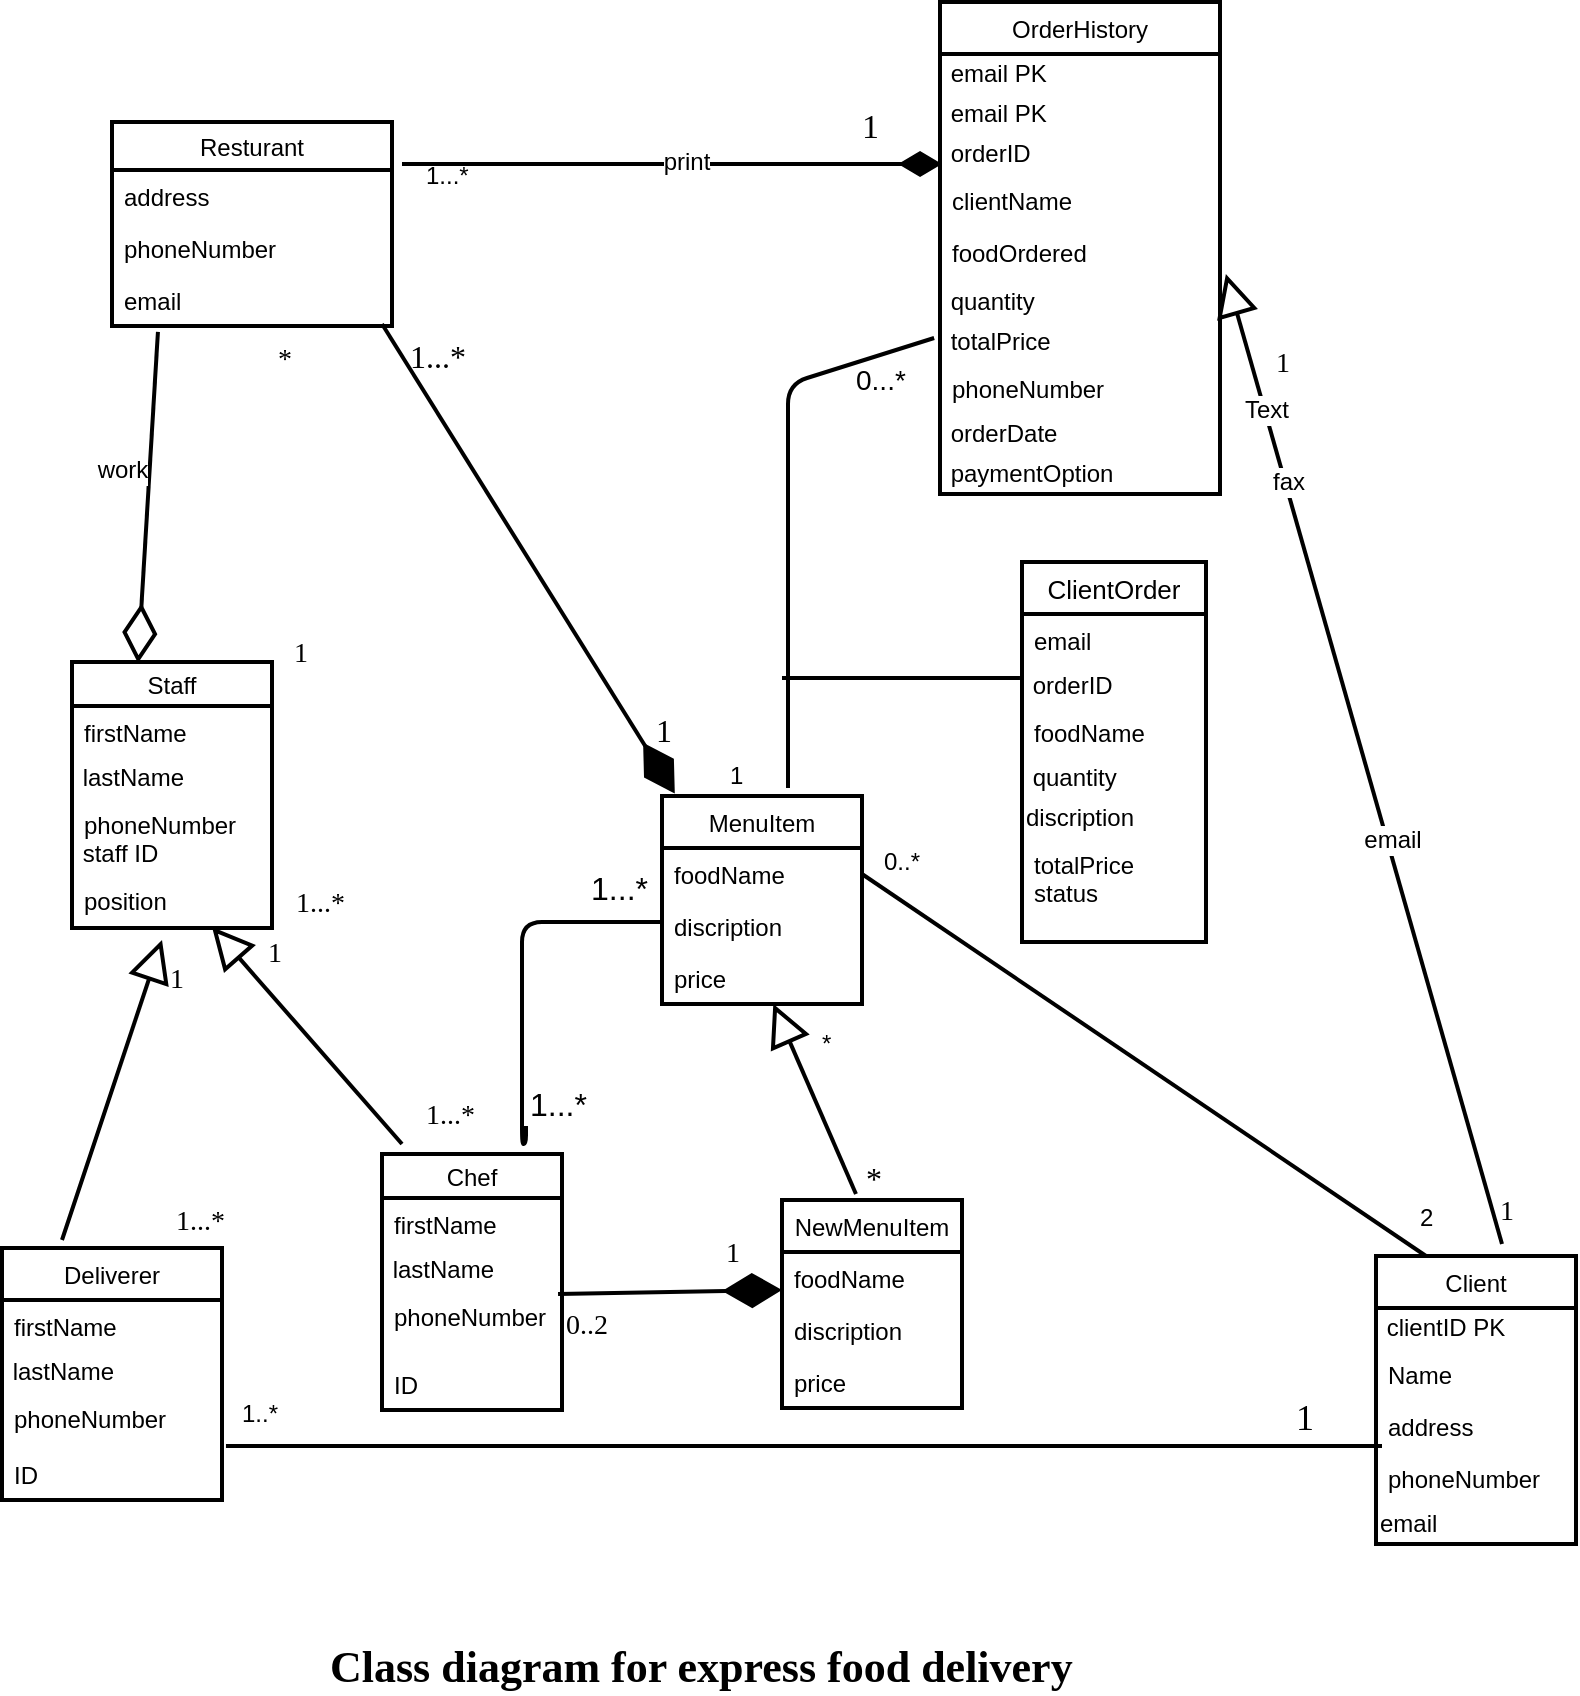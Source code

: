 <mxfile version="10.6.7" type="github"><diagram id="PMyvaHPzKjc7pbSjc2OF" name="Page-1"><mxGraphModel dx="840" dy="1584" grid="1" gridSize="10" guides="1" tooltips="1" connect="1" arrows="1" fold="1" page="1" pageScale="1" pageWidth="850" pageHeight="1100" math="0" shadow="0"><root><mxCell id="0"/><mxCell id="1" parent="0"/><mxCell id="FSvo1Zlq3_zy5thV-xdE-30" value="Resturant" style="swimlane;fontStyle=0;childLayout=stackLayout;horizontal=1;startSize=24;fillColor=none;horizontalStack=0;resizeParent=1;resizeParentMax=0;resizeLast=0;collapsible=1;marginBottom=0;strokeWidth=2;" parent="1" vertex="1"><mxGeometry x="75" y="59" width="140" height="102" as="geometry"/></mxCell><mxCell id="FSvo1Zlq3_zy5thV-xdE-31" value="address" style="text;strokeColor=none;fillColor=none;align=left;verticalAlign=top;spacingLeft=4;spacingRight=4;overflow=hidden;rotatable=0;points=[[0,0.5],[1,0.5]];portConstraint=eastwest;" parent="FSvo1Zlq3_zy5thV-xdE-30" vertex="1"><mxGeometry y="24" width="140" height="26" as="geometry"/></mxCell><mxCell id="FSvo1Zlq3_zy5thV-xdE-32" value="phoneNumber" style="text;strokeColor=none;fillColor=none;align=left;verticalAlign=top;spacingLeft=4;spacingRight=4;overflow=hidden;rotatable=0;points=[[0,0.5],[1,0.5]];portConstraint=eastwest;" parent="FSvo1Zlq3_zy5thV-xdE-30" vertex="1"><mxGeometry y="50" width="140" height="26" as="geometry"/></mxCell><mxCell id="FSvo1Zlq3_zy5thV-xdE-33" value="email" style="text;strokeColor=none;fillColor=none;align=left;verticalAlign=top;spacingLeft=4;spacingRight=4;overflow=hidden;rotatable=0;points=[[0,0.5],[1,0.5]];portConstraint=eastwest;" parent="FSvo1Zlq3_zy5thV-xdE-30" vertex="1"><mxGeometry y="76" width="140" height="26" as="geometry"/></mxCell><mxCell id="FSvo1Zlq3_zy5thV-xdE-34" value="Staff" style="swimlane;fontStyle=0;childLayout=stackLayout;horizontal=1;startSize=22;fillColor=none;horizontalStack=0;resizeParent=1;resizeParentMax=0;resizeLast=0;collapsible=1;marginBottom=0;strokeWidth=2;" parent="1" vertex="1"><mxGeometry x="55" y="329" width="100" height="133" as="geometry"/></mxCell><mxCell id="FSvo1Zlq3_zy5thV-xdE-35" value="firstName" style="text;strokeColor=none;fillColor=none;align=left;verticalAlign=top;spacingLeft=4;spacingRight=4;overflow=hidden;rotatable=0;points=[[0,0.5],[1,0.5]];portConstraint=eastwest;" parent="FSvo1Zlq3_zy5thV-xdE-34" vertex="1"><mxGeometry y="22" width="100" height="26" as="geometry"/></mxCell><mxCell id="oN-hASVHx3ZPVdohbFlS-25" value="&amp;nbsp;lastName" style="text;html=1;resizable=0;points=[];autosize=1;align=left;verticalAlign=top;spacingTop=-4;" parent="FSvo1Zlq3_zy5thV-xdE-34" vertex="1"><mxGeometry y="48" width="100" height="20" as="geometry"/></mxCell><mxCell id="FSvo1Zlq3_zy5thV-xdE-36" value="phoneNumber" style="text;strokeColor=none;fillColor=none;align=left;verticalAlign=top;spacingLeft=4;spacingRight=4;overflow=hidden;rotatable=0;points=[[0,0.5],[1,0.5]];portConstraint=eastwest;" parent="FSvo1Zlq3_zy5thV-xdE-34" vertex="1"><mxGeometry y="68" width="100" height="18" as="geometry"/></mxCell><mxCell id="FSvo1Zlq3_zy5thV-xdE-40" value="&amp;nbsp;staff ID" style="text;html=1;resizable=0;points=[];autosize=1;align=left;verticalAlign=top;spacingTop=-4;" parent="FSvo1Zlq3_zy5thV-xdE-34" vertex="1"><mxGeometry y="86" width="100" height="20" as="geometry"/></mxCell><mxCell id="FSvo1Zlq3_zy5thV-xdE-37" value="position" style="text;strokeColor=none;fillColor=none;align=left;verticalAlign=top;spacingLeft=4;spacingRight=4;overflow=hidden;rotatable=0;points=[[0,0.5],[1,0.5]];portConstraint=eastwest;" parent="FSvo1Zlq3_zy5thV-xdE-34" vertex="1"><mxGeometry y="106" width="100" height="27" as="geometry"/></mxCell><mxCell id="FSvo1Zlq3_zy5thV-xdE-41" value="Deliverer" style="swimlane;fontStyle=0;childLayout=stackLayout;horizontal=1;startSize=26;fillColor=none;horizontalStack=0;resizeParent=1;resizeParentMax=0;resizeLast=0;collapsible=1;marginBottom=0;strokeWidth=2;" parent="1" vertex="1"><mxGeometry x="20" y="622" width="110" height="126" as="geometry"/></mxCell><mxCell id="FSvo1Zlq3_zy5thV-xdE-42" value="firstName" style="text;strokeColor=none;fillColor=none;align=left;verticalAlign=top;spacingLeft=4;spacingRight=4;overflow=hidden;rotatable=0;points=[[0,0.5],[1,0.5]];portConstraint=eastwest;" parent="FSvo1Zlq3_zy5thV-xdE-41" vertex="1"><mxGeometry y="26" width="110" height="26" as="geometry"/></mxCell><mxCell id="oN-hASVHx3ZPVdohbFlS-24" value="&amp;nbsp;lastName" style="text;html=1;resizable=0;points=[];autosize=1;align=left;verticalAlign=top;spacingTop=-4;" parent="FSvo1Zlq3_zy5thV-xdE-41" vertex="1"><mxGeometry y="52" width="110" height="20" as="geometry"/></mxCell><mxCell id="FSvo1Zlq3_zy5thV-xdE-43" value="phoneNumber" style="text;strokeColor=none;fillColor=none;align=left;verticalAlign=top;spacingLeft=4;spacingRight=4;overflow=hidden;rotatable=0;points=[[0,0.5],[1,0.5]];portConstraint=eastwest;" parent="FSvo1Zlq3_zy5thV-xdE-41" vertex="1"><mxGeometry y="72" width="110" height="28" as="geometry"/></mxCell><mxCell id="FSvo1Zlq3_zy5thV-xdE-44" value="ID" style="text;strokeColor=none;fillColor=none;align=left;verticalAlign=top;spacingLeft=4;spacingRight=4;overflow=hidden;rotatable=0;points=[[0,0.5],[1,0.5]];portConstraint=eastwest;" parent="FSvo1Zlq3_zy5thV-xdE-41" vertex="1"><mxGeometry y="100" width="110" height="26" as="geometry"/></mxCell><mxCell id="FSvo1Zlq3_zy5thV-xdE-45" value="Chef" style="swimlane;fontStyle=0;childLayout=stackLayout;horizontal=1;startSize=22;fillColor=none;horizontalStack=0;resizeParent=1;resizeParentMax=0;resizeLast=0;collapsible=1;marginBottom=0;strokeWidth=2;" parent="1" vertex="1"><mxGeometry x="210" y="575" width="90" height="128" as="geometry"/></mxCell><mxCell id="FSvo1Zlq3_zy5thV-xdE-46" value="firstName" style="text;strokeColor=none;fillColor=none;align=left;verticalAlign=top;spacingLeft=4;spacingRight=4;overflow=hidden;rotatable=0;points=[[0,0.5],[1,0.5]];portConstraint=eastwest;" parent="FSvo1Zlq3_zy5thV-xdE-45" vertex="1"><mxGeometry y="22" width="90" height="26" as="geometry"/></mxCell><mxCell id="oN-hASVHx3ZPVdohbFlS-18" value="&amp;nbsp;lastName" style="text;html=1;resizable=0;points=[];autosize=1;align=left;verticalAlign=top;spacingTop=-4;" parent="FSvo1Zlq3_zy5thV-xdE-45" vertex="1"><mxGeometry y="48" width="90" height="20" as="geometry"/></mxCell><mxCell id="FSvo1Zlq3_zy5thV-xdE-47" value="phoneNumber" style="text;strokeColor=none;fillColor=none;align=left;verticalAlign=top;spacingLeft=4;spacingRight=4;overflow=hidden;rotatable=0;points=[[0,0.5],[1,0.5]];portConstraint=eastwest;" parent="FSvo1Zlq3_zy5thV-xdE-45" vertex="1"><mxGeometry y="68" width="90" height="34" as="geometry"/></mxCell><mxCell id="FSvo1Zlq3_zy5thV-xdE-48" value="ID" style="text;strokeColor=none;fillColor=none;align=left;verticalAlign=top;spacingLeft=4;spacingRight=4;overflow=hidden;rotatable=0;points=[[0,0.5],[1,0.5]];portConstraint=eastwest;" parent="FSvo1Zlq3_zy5thV-xdE-45" vertex="1"><mxGeometry y="102" width="90" height="26" as="geometry"/></mxCell><mxCell id="FSvo1Zlq3_zy5thV-xdE-50" value="NewMenuItem" style="swimlane;fontStyle=0;childLayout=stackLayout;horizontal=1;startSize=26;fillColor=none;horizontalStack=0;resizeParent=1;resizeParentMax=0;resizeLast=0;collapsible=1;marginBottom=0;strokeWidth=2;" parent="1" vertex="1"><mxGeometry x="410" y="598" width="90" height="104" as="geometry"/></mxCell><mxCell id="UmTWgHU85mDlZWaIVKo3-22" value="foodName" style="text;strokeColor=none;fillColor=none;align=left;verticalAlign=top;spacingLeft=4;spacingRight=4;overflow=hidden;rotatable=0;points=[[0,0.5],[1,0.5]];portConstraint=eastwest;" parent="FSvo1Zlq3_zy5thV-xdE-50" vertex="1"><mxGeometry y="26" width="90" height="26" as="geometry"/></mxCell><mxCell id="FSvo1Zlq3_zy5thV-xdE-52" value="discription" style="text;strokeColor=none;fillColor=none;align=left;verticalAlign=top;spacingLeft=4;spacingRight=4;overflow=hidden;rotatable=0;points=[[0,0.5],[1,0.5]];portConstraint=eastwest;" parent="FSvo1Zlq3_zy5thV-xdE-50" vertex="1"><mxGeometry y="52" width="90" height="26" as="geometry"/></mxCell><mxCell id="FSvo1Zlq3_zy5thV-xdE-53" value="price" style="text;strokeColor=none;fillColor=none;align=left;verticalAlign=top;spacingLeft=4;spacingRight=4;overflow=hidden;rotatable=0;points=[[0,0.5],[1,0.5]];portConstraint=eastwest;" parent="FSvo1Zlq3_zy5thV-xdE-50" vertex="1"><mxGeometry y="78" width="90" height="26" as="geometry"/></mxCell><mxCell id="FSvo1Zlq3_zy5thV-xdE-54" value="Client" style="swimlane;fontStyle=0;childLayout=stackLayout;horizontal=1;startSize=26;fillColor=none;horizontalStack=0;resizeParent=1;resizeParentMax=0;resizeLast=0;collapsible=1;marginBottom=0;strokeWidth=2;" parent="1" vertex="1"><mxGeometry x="707" y="626" width="100" height="144" as="geometry"/></mxCell><mxCell id="c8X7KiR34gB_Cx5gtq29-8" value="&amp;nbsp;clientID PK" style="text;html=1;resizable=0;points=[];autosize=1;align=left;verticalAlign=top;spacingTop=-4;" parent="FSvo1Zlq3_zy5thV-xdE-54" vertex="1"><mxGeometry y="26" width="100" height="20" as="geometry"/></mxCell><mxCell id="FSvo1Zlq3_zy5thV-xdE-55" value="Name" style="text;strokeColor=none;fillColor=none;align=left;verticalAlign=top;spacingLeft=4;spacingRight=4;overflow=hidden;rotatable=0;points=[[0,0.5],[1,0.5]];portConstraint=eastwest;" parent="FSvo1Zlq3_zy5thV-xdE-54" vertex="1"><mxGeometry y="46" width="100" height="26" as="geometry"/></mxCell><mxCell id="FSvo1Zlq3_zy5thV-xdE-56" value="address" style="text;strokeColor=none;fillColor=none;align=left;verticalAlign=top;spacingLeft=4;spacingRight=4;overflow=hidden;rotatable=0;points=[[0,0.5],[1,0.5]];portConstraint=eastwest;" parent="FSvo1Zlq3_zy5thV-xdE-54" vertex="1"><mxGeometry y="72" width="100" height="26" as="geometry"/></mxCell><mxCell id="FSvo1Zlq3_zy5thV-xdE-57" value="phoneNumber" style="text;strokeColor=none;fillColor=none;align=left;verticalAlign=top;spacingLeft=4;spacingRight=4;overflow=hidden;rotatable=0;points=[[0,0.5],[1,0.5]];portConstraint=eastwest;" parent="FSvo1Zlq3_zy5thV-xdE-54" vertex="1"><mxGeometry y="98" width="100" height="26" as="geometry"/></mxCell><mxCell id="FSvo1Zlq3_zy5thV-xdE-66" value="email" style="text;html=1;resizable=0;points=[];autosize=1;align=left;verticalAlign=top;spacingTop=-4;" parent="FSvo1Zlq3_zy5thV-xdE-54" vertex="1"><mxGeometry y="124" width="100" height="20" as="geometry"/></mxCell><mxCell id="FSvo1Zlq3_zy5thV-xdE-62" value="MenuItem" style="swimlane;fontStyle=0;childLayout=stackLayout;horizontal=1;startSize=26;fillColor=none;horizontalStack=0;resizeParent=1;resizeParentMax=0;resizeLast=0;collapsible=1;marginBottom=0;strokeWidth=2;" parent="1" vertex="1"><mxGeometry x="350" y="396" width="100" height="104" as="geometry"/></mxCell><mxCell id="FSvo1Zlq3_zy5thV-xdE-63" value="foodName" style="text;strokeColor=none;fillColor=none;align=left;verticalAlign=top;spacingLeft=4;spacingRight=4;overflow=hidden;rotatable=0;points=[[0,0.5],[1,0.5]];portConstraint=eastwest;" parent="FSvo1Zlq3_zy5thV-xdE-62" vertex="1"><mxGeometry y="26" width="100" height="26" as="geometry"/></mxCell><mxCell id="FSvo1Zlq3_zy5thV-xdE-64" value="discription" style="text;strokeColor=none;fillColor=none;align=left;verticalAlign=top;spacingLeft=4;spacingRight=4;overflow=hidden;rotatable=0;points=[[0,0.5],[1,0.5]];portConstraint=eastwest;" parent="FSvo1Zlq3_zy5thV-xdE-62" vertex="1"><mxGeometry y="52" width="100" height="26" as="geometry"/></mxCell><mxCell id="FSvo1Zlq3_zy5thV-xdE-65" value="price" style="text;strokeColor=none;fillColor=none;align=left;verticalAlign=top;spacingLeft=4;spacingRight=4;overflow=hidden;rotatable=0;points=[[0,0.5],[1,0.5]];portConstraint=eastwest;" parent="FSvo1Zlq3_zy5thV-xdE-62" vertex="1"><mxGeometry y="78" width="100" height="26" as="geometry"/></mxCell><mxCell id="FSvo1Zlq3_zy5thV-xdE-71" value="OrderHistory" style="swimlane;fontStyle=0;childLayout=stackLayout;horizontal=1;startSize=26;fillColor=none;horizontalStack=0;resizeParent=1;resizeParentMax=0;resizeLast=0;collapsible=1;marginBottom=0;strokeWidth=2;" parent="1" vertex="1"><mxGeometry x="489" y="-1" width="140" height="246" as="geometry"/></mxCell><mxCell id="EBVJNIf6zl4_M-3noOY4-23" value="&amp;nbsp;email PK" style="text;html=1;resizable=0;points=[];autosize=1;align=left;verticalAlign=top;spacingTop=-4;" vertex="1" parent="FSvo1Zlq3_zy5thV-xdE-71"><mxGeometry y="26" width="140" height="20" as="geometry"/></mxCell><mxCell id="c8X7KiR34gB_Cx5gtq29-9" value="&amp;nbsp;email PK" style="text;html=1;resizable=0;points=[];autosize=1;align=left;verticalAlign=top;spacingTop=-4;" parent="FSvo1Zlq3_zy5thV-xdE-71" vertex="1"><mxGeometry y="46" width="140" height="20" as="geometry"/></mxCell><mxCell id="FSvo1Zlq3_zy5thV-xdE-78" value="&amp;nbsp;orderID" style="text;html=1;resizable=0;points=[];autosize=1;align=left;verticalAlign=top;spacingTop=-4;" parent="FSvo1Zlq3_zy5thV-xdE-71" vertex="1"><mxGeometry y="66" width="140" height="20" as="geometry"/></mxCell><mxCell id="FSvo1Zlq3_zy5thV-xdE-72" value="clientName" style="text;strokeColor=none;fillColor=none;align=left;verticalAlign=top;spacingLeft=4;spacingRight=4;overflow=hidden;rotatable=0;points=[[0,0.5],[1,0.5]];portConstraint=eastwest;" parent="FSvo1Zlq3_zy5thV-xdE-71" vertex="1"><mxGeometry y="86" width="140" height="26" as="geometry"/></mxCell><mxCell id="FSvo1Zlq3_zy5thV-xdE-73" value="foodOrdered" style="text;strokeColor=none;fillColor=none;align=left;verticalAlign=top;spacingLeft=4;spacingRight=4;overflow=hidden;rotatable=0;points=[[0,0.5],[1,0.5]];portConstraint=eastwest;" parent="FSvo1Zlq3_zy5thV-xdE-71" vertex="1"><mxGeometry y="112" width="140" height="28" as="geometry"/></mxCell><mxCell id="EBVJNIf6zl4_M-3noOY4-18" value="&amp;nbsp;quantity" style="text;html=1;resizable=0;points=[];autosize=1;align=left;verticalAlign=top;spacingTop=-4;" vertex="1" parent="FSvo1Zlq3_zy5thV-xdE-71"><mxGeometry y="140" width="140" height="20" as="geometry"/></mxCell><mxCell id="EBVJNIf6zl4_M-3noOY4-19" value="&amp;nbsp;totalPrice" style="text;html=1;resizable=0;points=[];autosize=1;align=left;verticalAlign=top;spacingTop=-4;" vertex="1" parent="FSvo1Zlq3_zy5thV-xdE-71"><mxGeometry y="160" width="140" height="20" as="geometry"/></mxCell><mxCell id="FSvo1Zlq3_zy5thV-xdE-74" value="phoneNumber" style="text;strokeColor=none;fillColor=none;align=left;verticalAlign=top;spacingLeft=4;spacingRight=4;overflow=hidden;rotatable=0;points=[[0,0.5],[1,0.5]];portConstraint=eastwest;" parent="FSvo1Zlq3_zy5thV-xdE-71" vertex="1"><mxGeometry y="180" width="140" height="26" as="geometry"/></mxCell><mxCell id="WOUE0Jak8V4BQsyUj6WV-1" value="&amp;nbsp;orderDate" style="text;html=1;resizable=0;points=[];autosize=1;align=left;verticalAlign=top;spacingTop=-4;" parent="FSvo1Zlq3_zy5thV-xdE-71" vertex="1"><mxGeometry y="206" width="140" height="20" as="geometry"/></mxCell><mxCell id="FSvo1Zlq3_zy5thV-xdE-83" value="&amp;nbsp;paymentOption" style="text;html=1;resizable=0;points=[];autosize=1;align=left;verticalAlign=top;spacingTop=-4;" parent="FSvo1Zlq3_zy5thV-xdE-71" vertex="1"><mxGeometry y="226" width="140" height="20" as="geometry"/></mxCell><mxCell id="FSvo1Zlq3_zy5thV-xdE-87" value="" style="endArrow=diamondThin;endFill=1;endSize=16;html=1;strokeWidth=2;" parent="1" edge="1"><mxGeometry width="160" relative="1" as="geometry"><mxPoint x="220" y="80" as="sourcePoint"/><mxPoint x="490" y="80" as="targetPoint"/><Array as="points"/></mxGeometry></mxCell><mxCell id="oN-hASVHx3ZPVdohbFlS-17" value="print" style="text;html=1;resizable=0;points=[];align=center;verticalAlign=middle;labelBackgroundColor=#ffffff;" parent="FSvo1Zlq3_zy5thV-xdE-87" vertex="1" connectable="0"><mxGeometry x="0.052" y="1" relative="1" as="geometry"><mxPoint as="offset"/></mxGeometry></mxCell><mxCell id="FSvo1Zlq3_zy5thV-xdE-94" value="" style="endArrow=diamondThin;endFill=1;endSize=24;html=1;strokeWidth=2;entryX=0.064;entryY=-0.012;entryDx=0;entryDy=0;entryPerimeter=0;" parent="1" target="FSvo1Zlq3_zy5thV-xdE-62" edge="1"><mxGeometry width="160" relative="1" as="geometry"><mxPoint x="210" y="160" as="sourcePoint"/><mxPoint x="360" y="370" as="targetPoint"/><Array as="points"><mxPoint x="210" y="160"/></Array></mxGeometry></mxCell><mxCell id="FSvo1Zlq3_zy5thV-xdE-101" value="" style="endArrow=block;endSize=16;endFill=0;html=1;strokeWidth=2;exitX=0.411;exitY=-0.029;exitDx=0;exitDy=0;exitPerimeter=0;" parent="1" target="FSvo1Zlq3_zy5thV-xdE-65" edge="1" source="FSvo1Zlq3_zy5thV-xdE-50"><mxGeometry x="0.2" width="160" relative="1" as="geometry"><mxPoint x="470" y="590" as="sourcePoint"/><mxPoint x="470" y="514" as="targetPoint"/><mxPoint as="offset"/></mxGeometry></mxCell><mxCell id="FSvo1Zlq3_zy5thV-xdE-106" value="" style="endArrow=diamondThin;endFill=0;endSize=24;html=1;strokeWidth=2;entryX=0.33;entryY=0.004;entryDx=0;entryDy=0;entryPerimeter=0;exitX=0.164;exitY=1.115;exitDx=0;exitDy=0;exitPerimeter=0;" parent="1" source="FSvo1Zlq3_zy5thV-xdE-33" target="FSvo1Zlq3_zy5thV-xdE-34" edge="1"><mxGeometry width="160" relative="1" as="geometry"><mxPoint x="150" y="161.5" as="sourcePoint"/><mxPoint x="150" y="311.5" as="targetPoint"/><Array as="points"/></mxGeometry></mxCell><mxCell id="oN-hASVHx3ZPVdohbFlS-16" value="work" style="text;html=1;resizable=0;points=[];align=center;verticalAlign=middle;labelBackgroundColor=#ffffff;" parent="FSvo1Zlq3_zy5thV-xdE-106" vertex="1" connectable="0"><mxGeometry x="0.019" y="19" relative="1" as="geometry"><mxPoint x="-32" y="-17" as="offset"/></mxGeometry></mxCell><mxCell id="FSvo1Zlq3_zy5thV-xdE-107" value="" style="endArrow=block;endSize=16;endFill=0;html=1;strokeWidth=2;" parent="1" edge="1"><mxGeometry x="-0.013" y="-11" width="160" relative="1" as="geometry"><mxPoint x="50" y="618" as="sourcePoint"/><mxPoint x="100" y="468" as="targetPoint"/><mxPoint as="offset"/></mxGeometry></mxCell><mxCell id="UmTWgHU85mDlZWaIVKo3-9" value="1" style="text;html=1;resizable=0;points=[];align=center;verticalAlign=middle;labelBackgroundColor=#ffffff;fontSize=14;fontFamily=Verdana;" parent="FSvo1Zlq3_zy5thV-xdE-107" vertex="1" connectable="0"><mxGeometry x="0.846" y="-10" relative="1" as="geometry"><mxPoint x="1" y="5" as="offset"/></mxGeometry></mxCell><mxCell id="FSvo1Zlq3_zy5thV-xdE-108" value="" style="endArrow=diamondThin;endFill=1;endSize=24;html=1;strokeWidth=2;exitX=0.978;exitY=0.059;exitDx=0;exitDy=0;exitPerimeter=0;" parent="1" edge="1" source="FSvo1Zlq3_zy5thV-xdE-47"><mxGeometry width="160" relative="1" as="geometry"><mxPoint x="320" y="643.5" as="sourcePoint"/><mxPoint x="410" y="643" as="targetPoint"/></mxGeometry></mxCell><mxCell id="FSvo1Zlq3_zy5thV-xdE-109" value="" style="endArrow=block;endSize=16;endFill=0;html=1;strokeWidth=2;entryX=0.7;entryY=0.981;entryDx=0;entryDy=0;entryPerimeter=0;" parent="1" target="FSvo1Zlq3_zy5thV-xdE-37" edge="1"><mxGeometry width="160" relative="1" as="geometry"><mxPoint x="220" y="570" as="sourcePoint"/><mxPoint x="190" y="459" as="targetPoint"/><Array as="points"><mxPoint x="220" y="570"/></Array></mxGeometry></mxCell><mxCell id="UmTWgHU85mDlZWaIVKo3-12" value="1" style="text;html=1;resizable=0;points=[];align=center;verticalAlign=middle;labelBackgroundColor=#ffffff;fontSize=14;fontFamily=Verdana;" parent="FSvo1Zlq3_zy5thV-xdE-109" vertex="1" connectable="0"><mxGeometry x="0.796" y="-14" relative="1" as="geometry"><mxPoint x="11" y="11" as="offset"/></mxGeometry></mxCell><mxCell id="FSvo1Zlq3_zy5thV-xdE-111" value="" style="endArrow=none;html=1;edgeStyle=orthogonalEdgeStyle;strokeWidth=2;exitX=1.04;exitY=0.8;exitDx=0;exitDy=0;exitPerimeter=0;" parent="1" source="UmTWgHU85mDlZWaIVKo3-13" edge="1"><mxGeometry relative="1" as="geometry"><mxPoint x="300" y="560" as="sourcePoint"/><mxPoint x="350" y="459" as="targetPoint"/><Array as="points"><mxPoint x="282" y="570"/><mxPoint x="280" y="570"/><mxPoint x="280" y="459"/></Array></mxGeometry></mxCell><mxCell id="FSvo1Zlq3_zy5thV-xdE-112" value="&lt;font style=&quot;font-size: 16px&quot;&gt;1...*&lt;/font&gt;" style="resizable=0;html=1;align=left;verticalAlign=bottom;labelBackgroundColor=#ffffff;fontSize=10;" parent="FSvo1Zlq3_zy5thV-xdE-111" connectable="0" vertex="1"><mxGeometry x="-1" relative="1" as="geometry"><mxPoint as="offset"/></mxGeometry></mxCell><mxCell id="FSvo1Zlq3_zy5thV-xdE-113" value="1...*" style="resizable=0;html=1;align=right;verticalAlign=bottom;labelBackgroundColor=#ffffff;fontSize=16;" parent="FSvo1Zlq3_zy5thV-xdE-111" connectable="0" vertex="1"><mxGeometry x="1" relative="1" as="geometry"><mxPoint x="-7" y="-6" as="offset"/></mxGeometry></mxCell><mxCell id="FSvo1Zlq3_zy5thV-xdE-117" value="" style="endArrow=block;endSize=16;endFill=0;html=1;strokeWidth=2;entryX=1.021;entryY=-0.2;entryDx=0;entryDy=0;entryPerimeter=0;" parent="1" target="EBVJNIf6zl4_M-3noOY4-18" edge="1"><mxGeometry x="-0.023" y="-21" width="160" relative="1" as="geometry"><mxPoint x="770" y="620" as="sourcePoint"/><mxPoint x="780" y="122" as="targetPoint"/><Array as="points"/><mxPoint as="offset"/></mxGeometry></mxCell><mxCell id="oN-hASVHx3ZPVdohbFlS-14" value="email" style="text;html=1;resizable=0;points=[];align=center;verticalAlign=middle;labelBackgroundColor=#ffffff;" parent="FSvo1Zlq3_zy5thV-xdE-117" vertex="1" connectable="0"><mxGeometry x="-0.168" y="-2" relative="1" as="geometry"><mxPoint as="offset"/></mxGeometry></mxCell><mxCell id="oN-hASVHx3ZPVdohbFlS-15" value="fax" style="text;html=1;resizable=0;points=[];align=center;verticalAlign=middle;labelBackgroundColor=#ffffff;" parent="FSvo1Zlq3_zy5thV-xdE-117" vertex="1" connectable="0"><mxGeometry x="0.573" y="-1" relative="1" as="geometry"><mxPoint as="offset"/></mxGeometry></mxCell><mxCell id="EBVJNIf6zl4_M-3noOY4-24" value="Text" style="text;html=1;resizable=0;points=[];align=center;verticalAlign=middle;labelBackgroundColor=#ffffff;" vertex="1" connectable="0" parent="FSvo1Zlq3_zy5thV-xdE-117"><mxGeometry x="0.72" relative="1" as="geometry"><mxPoint as="offset"/></mxGeometry></mxCell><mxCell id="FSvo1Zlq3_zy5thV-xdE-118" value="Class diagram for express food delivery" style="text;html=1;resizable=0;points=[];autosize=1;align=left;verticalAlign=top;spacingTop=-4;strokeWidth=11;perimeterSpacing=5;spacing=6;spacingRight=4;fontFamily=Verdana;fontSize=22;fontStyle=1" parent="1" vertex="1"><mxGeometry x="178" y="812" width="230" height="20" as="geometry"/></mxCell><mxCell id="UmTWgHU85mDlZWaIVKo3-2" value="&lt;font style=&quot;font-size: 12px&quot; face=&quot;Helvetica&quot;&gt;1...*&lt;/font&gt;" style="text;html=1;resizable=0;points=[];autosize=1;align=left;verticalAlign=top;spacingTop=-4;fontSize=22;fontFamily=Verdana;" parent="1" vertex="1"><mxGeometry x="230" y="67" width="40" height="30" as="geometry"/></mxCell><mxCell id="UmTWgHU85mDlZWaIVKo3-3" value="&lt;font style=&quot;font-size: 17px&quot;&gt;1&lt;/font&gt;" style="text;html=1;resizable=0;points=[];autosize=1;align=left;verticalAlign=top;spacingTop=-4;fontSize=22;fontFamily=Verdana;" parent="1" vertex="1"><mxGeometry x="448" y="44" width="30" height="30" as="geometry"/></mxCell><mxCell id="UmTWgHU85mDlZWaIVKo3-7" value="*" style="text;html=1;resizable=0;points=[];autosize=1;align=left;verticalAlign=top;spacingTop=-4;fontSize=14;fontFamily=Verdana;" parent="1" vertex="1"><mxGeometry x="156" y="167" width="20" height="20" as="geometry"/></mxCell><mxCell id="UmTWgHU85mDlZWaIVKo3-8" value="1" style="text;html=1;resizable=0;points=[];autosize=1;align=left;verticalAlign=top;spacingTop=-4;fontSize=14;fontFamily=Verdana;" parent="1" vertex="1"><mxGeometry x="164" y="314" width="20" height="20" as="geometry"/></mxCell><mxCell id="UmTWgHU85mDlZWaIVKo3-10" value="1...*" style="text;html=1;resizable=0;points=[];autosize=1;align=left;verticalAlign=top;spacingTop=-4;fontSize=14;fontFamily=Verdana;" parent="1" vertex="1"><mxGeometry x="105" y="598" width="50" height="20" as="geometry"/></mxCell><mxCell id="UmTWgHU85mDlZWaIVKo3-11" value="&lt;font style=&quot;font-size: 18px&quot;&gt;1&lt;/font&gt;" style="text;html=1;resizable=0;points=[];autosize=1;align=left;verticalAlign=top;spacingTop=-4;fontSize=14;fontFamily=Verdana;" parent="1" vertex="1"><mxGeometry x="665" y="694" width="30" height="20" as="geometry"/></mxCell><mxCell id="UmTWgHU85mDlZWaIVKo3-13" value="1...*" style="text;html=1;resizable=0;points=[];autosize=1;align=left;verticalAlign=top;spacingTop=-4;fontSize=14;fontFamily=Verdana;" parent="1" vertex="1"><mxGeometry x="230" y="545" width="50" height="20" as="geometry"/></mxCell><mxCell id="oN-hASVHx3ZPVdohbFlS-21" value="1...*" style="text;html=1;resizable=0;points=[];autosize=1;align=left;verticalAlign=top;spacingTop=-4;fontSize=14;fontFamily=Verdana;" parent="1" vertex="1"><mxGeometry x="165" y="439" width="50" height="20" as="geometry"/></mxCell><mxCell id="UmTWgHU85mDlZWaIVKo3-15" value="1" style="text;html=1;resizable=0;points=[];autosize=1;align=left;verticalAlign=top;spacingTop=-4;fontSize=16;fontFamily=Verdana;" parent="1" vertex="1"><mxGeometry x="345" y="351" width="30" height="20" as="geometry"/></mxCell><mxCell id="UmTWgHU85mDlZWaIVKo3-16" value="1...*" style="text;html=1;resizable=0;points=[];autosize=1;align=left;verticalAlign=top;spacingTop=-4;fontSize=16;fontFamily=Verdana;" parent="1" vertex="1"><mxGeometry x="222" y="164" width="50" height="20" as="geometry"/></mxCell><mxCell id="UmTWgHU85mDlZWaIVKo3-18" value="*" style="text;html=1;resizable=0;points=[];autosize=1;align=left;verticalAlign=top;spacingTop=-4;fontSize=16;fontFamily=Verdana;" parent="1" vertex="1"><mxGeometry x="450" y="575" width="30" height="20" as="geometry"/></mxCell><mxCell id="UmTWgHU85mDlZWaIVKo3-21" value="0..2" style="text;html=1;resizable=0;points=[];autosize=1;align=left;verticalAlign=top;spacingTop=-4;fontSize=14;fontFamily=Verdana;" parent="1" vertex="1"><mxGeometry x="300" y="650" width="50" height="20" as="geometry"/></mxCell><mxCell id="UmTWgHU85mDlZWaIVKo3-23" value="1" style="text;html=1;resizable=0;points=[];autosize=1;align=left;verticalAlign=top;spacingTop=-4;fontSize=14;fontFamily=Verdana;" parent="1" vertex="1"><mxGeometry x="380" y="614" width="20" height="20" as="geometry"/></mxCell><mxCell id="UmTWgHU85mDlZWaIVKo3-27" value="1" style="text;html=1;resizable=0;points=[];autosize=1;align=left;verticalAlign=top;spacingTop=-4;fontSize=14;fontFamily=Verdana;" parent="1" vertex="1"><mxGeometry x="767" y="593" width="20" height="20" as="geometry"/></mxCell><mxCell id="UmTWgHU85mDlZWaIVKo3-30" value="1" style="text;html=1;resizable=0;points=[];autosize=1;align=left;verticalAlign=top;spacingTop=-4;fontSize=14;fontFamily=Verdana;" parent="1" vertex="1"><mxGeometry x="655" y="169" width="20" height="20" as="geometry"/></mxCell><mxCell id="oN-hASVHx3ZPVdohbFlS-2" value="&lt;font style=&quot;font-size: 14px&quot;&gt;0...*&lt;/font&gt;" style="text;html=1;resizable=0;points=[];autosize=1;align=left;verticalAlign=top;spacingTop=-4;" parent="1" vertex="1"><mxGeometry x="445" y="177" width="40" height="20" as="geometry"/></mxCell><mxCell id="RG7TzE9p2jxdOOslJ8Bv-8" value="ClientOrder" style="swimlane;fontStyle=0;childLayout=stackLayout;horizontal=1;startSize=26;fillColor=none;horizontalStack=0;resizeParent=1;resizeParentMax=0;resizeLast=0;collapsible=1;marginBottom=0;fontSize=13;strokeWidth=2;" parent="1" vertex="1"><mxGeometry x="530" y="279" width="92" height="190" as="geometry"/></mxCell><mxCell id="RG7TzE9p2jxdOOslJ8Bv-9" value="email" style="text;strokeColor=none;fillColor=none;align=left;verticalAlign=top;spacingLeft=4;spacingRight=4;overflow=hidden;rotatable=0;points=[[0,0.5],[1,0.5]];portConstraint=eastwest;" parent="RG7TzE9p2jxdOOslJ8Bv-8" vertex="1"><mxGeometry y="26" width="92" height="26" as="geometry"/></mxCell><mxCell id="EBVJNIf6zl4_M-3noOY4-4" value="&amp;nbsp;orderID" style="text;html=1;resizable=0;points=[];autosize=1;align=left;verticalAlign=top;spacingTop=-4;" vertex="1" parent="RG7TzE9p2jxdOOslJ8Bv-8"><mxGeometry y="52" width="92" height="20" as="geometry"/></mxCell><mxCell id="RG7TzE9p2jxdOOslJ8Bv-10" value="foodName" style="text;strokeColor=none;fillColor=none;align=left;verticalAlign=top;spacingLeft=4;spacingRight=4;overflow=hidden;rotatable=0;points=[[0,0.5],[1,0.5]];portConstraint=eastwest;" parent="RG7TzE9p2jxdOOslJ8Bv-8" vertex="1"><mxGeometry y="72" width="92" height="26" as="geometry"/></mxCell><mxCell id="EBVJNIf6zl4_M-3noOY4-15" value="&amp;nbsp;quantity" style="text;html=1;resizable=0;points=[];autosize=1;align=left;verticalAlign=top;spacingTop=-4;" vertex="1" parent="RG7TzE9p2jxdOOslJ8Bv-8"><mxGeometry y="98" width="92" height="20" as="geometry"/></mxCell><mxCell id="EBVJNIf6zl4_M-3noOY4-21" value="discription" style="text;html=1;resizable=0;points=[];autosize=1;align=left;verticalAlign=top;spacingTop=-4;" vertex="1" parent="RG7TzE9p2jxdOOslJ8Bv-8"><mxGeometry y="118" width="92" height="20" as="geometry"/></mxCell><mxCell id="RG7TzE9p2jxdOOslJ8Bv-11" value="totalPrice&#10;status&#10;" style="text;strokeColor=none;fillColor=none;align=left;verticalAlign=top;spacingLeft=4;spacingRight=4;overflow=hidden;rotatable=0;points=[[0,0.5],[1,0.5]];portConstraint=eastwest;" parent="RG7TzE9p2jxdOOslJ8Bv-8" vertex="1"><mxGeometry y="138" width="92" height="52" as="geometry"/></mxCell><mxCell id="EBVJNIf6zl4_M-3noOY4-1" value="" style="endArrow=none;html=1;strokeWidth=2;exitX=0.63;exitY=-0.038;exitDx=0;exitDy=0;exitPerimeter=0;entryX=-0.021;entryY=0.4;entryDx=0;entryDy=0;entryPerimeter=0;" edge="1" parent="1" source="FSvo1Zlq3_zy5thV-xdE-62" target="EBVJNIf6zl4_M-3noOY4-19"><mxGeometry width="50" height="50" relative="1" as="geometry"><mxPoint x="413" y="391" as="sourcePoint"/><mxPoint x="411" y="150" as="targetPoint"/><Array as="points"><mxPoint x="413" y="190"/></Array></mxGeometry></mxCell><mxCell id="EBVJNIf6zl4_M-3noOY4-5" value="" style="endArrow=none;html=1;entryX=-0.011;entryY=0.3;entryDx=0;entryDy=0;entryPerimeter=0;strokeWidth=2;" edge="1" parent="1" target="EBVJNIf6zl4_M-3noOY4-4"><mxGeometry width="50" height="50" relative="1" as="geometry"><mxPoint x="410" y="337" as="sourcePoint"/><mxPoint x="480" y="290" as="targetPoint"/></mxGeometry></mxCell><mxCell id="EBVJNIf6zl4_M-3noOY4-6" value="" style="endArrow=none;html=1;strokeWidth=2;exitX=1;exitY=0.5;exitDx=0;exitDy=0;entryX=0.25;entryY=0;entryDx=0;entryDy=0;" edge="1" parent="1" source="FSvo1Zlq3_zy5thV-xdE-63" target="FSvo1Zlq3_zy5thV-xdE-54"><mxGeometry width="50" height="50" relative="1" as="geometry"><mxPoint x="570" y="570" as="sourcePoint"/><mxPoint x="720" y="620" as="targetPoint"/></mxGeometry></mxCell><mxCell id="EBVJNIf6zl4_M-3noOY4-10" value="" style="endArrow=none;html=1;strokeWidth=2;exitX=1.018;exitY=-0.038;exitDx=0;exitDy=0;exitPerimeter=0;entryX=0.03;entryY=-0.115;entryDx=0;entryDy=0;entryPerimeter=0;" edge="1" parent="1" source="FSvo1Zlq3_zy5thV-xdE-44" target="FSvo1Zlq3_zy5thV-xdE-57"><mxGeometry width="50" height="50" relative="1" as="geometry"><mxPoint x="300" y="760" as="sourcePoint"/><mxPoint x="700" y="730" as="targetPoint"/></mxGeometry></mxCell><mxCell id="EBVJNIf6zl4_M-3noOY4-11" value="1..*" style="text;html=1;resizable=0;points=[];autosize=1;align=left;verticalAlign=top;spacingTop=-4;" vertex="1" parent="1"><mxGeometry x="138" y="695" width="30" height="20" as="geometry"/></mxCell><mxCell id="EBVJNIf6zl4_M-3noOY4-13" value="0..*" style="text;html=1;resizable=0;points=[];autosize=1;align=left;verticalAlign=top;spacingTop=-4;" vertex="1" parent="1"><mxGeometry x="459" y="419" width="30" height="20" as="geometry"/></mxCell><mxCell id="EBVJNIf6zl4_M-3noOY4-14" value="2" style="text;html=1;resizable=0;points=[];autosize=1;align=left;verticalAlign=top;spacingTop=-4;" vertex="1" parent="1"><mxGeometry x="727" y="597" width="20" height="20" as="geometry"/></mxCell><mxCell id="EBVJNIf6zl4_M-3noOY4-17" value="1" style="text;html=1;resizable=0;points=[];autosize=1;align=left;verticalAlign=top;spacingTop=-4;" vertex="1" parent="1"><mxGeometry x="382" y="376" width="20" height="20" as="geometry"/></mxCell><mxCell id="EBVJNIf6zl4_M-3noOY4-22" value="*" style="text;html=1;resizable=0;points=[];autosize=1;align=left;verticalAlign=top;spacingTop=-4;" vertex="1" parent="1"><mxGeometry x="428" y="510" width="20" height="20" as="geometry"/></mxCell></root></mxGraphModel></diagram></mxfile>